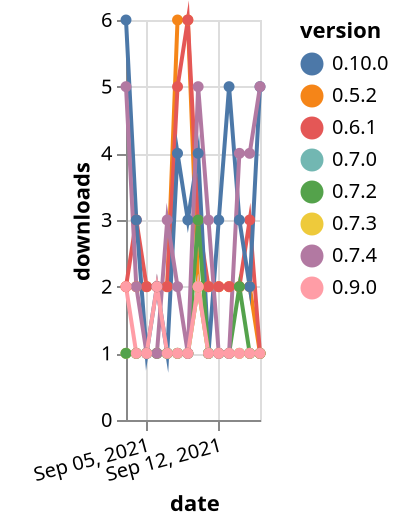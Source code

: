 {"$schema": "https://vega.github.io/schema/vega-lite/v5.json", "description": "A simple bar chart with embedded data.", "data": {"values": [{"date": "2021-09-03", "total": 4235, "delta": 2, "version": "0.5.2"}, {"date": "2021-09-04", "total": 4237, "delta": 2, "version": "0.5.2"}, {"date": "2021-09-05", "total": 4239, "delta": 2, "version": "0.5.2"}, {"date": "2021-09-06", "total": 4241, "delta": 2, "version": "0.5.2"}, {"date": "2021-09-07", "total": 4243, "delta": 2, "version": "0.5.2"}, {"date": "2021-09-08", "total": 4249, "delta": 6, "version": "0.5.2"}, {"date": "2021-09-09", "total": 4255, "delta": 6, "version": "0.5.2"}, {"date": "2021-09-10", "total": 4257, "delta": 2, "version": "0.5.2"}, {"date": "2021-09-11", "total": 4259, "delta": 2, "version": "0.5.2"}, {"date": "2021-09-12", "total": 4261, "delta": 2, "version": "0.5.2"}, {"date": "2021-09-13", "total": 4263, "delta": 2, "version": "0.5.2"}, {"date": "2021-09-14", "total": 4265, "delta": 2, "version": "0.5.2"}, {"date": "2021-09-15", "total": 4267, "delta": 2, "version": "0.5.2"}, {"date": "2021-09-16", "total": 4268, "delta": 1, "version": "0.5.2"}, {"date": "2021-09-03", "total": 376, "delta": 1, "version": "0.7.0"}, {"date": "2021-09-04", "total": 377, "delta": 1, "version": "0.7.0"}, {"date": "2021-09-05", "total": 378, "delta": 1, "version": "0.7.0"}, {"date": "2021-09-06", "total": 379, "delta": 1, "version": "0.7.0"}, {"date": "2021-09-07", "total": 380, "delta": 1, "version": "0.7.0"}, {"date": "2021-09-08", "total": 381, "delta": 1, "version": "0.7.0"}, {"date": "2021-09-09", "total": 382, "delta": 1, "version": "0.7.0"}, {"date": "2021-09-10", "total": 384, "delta": 2, "version": "0.7.0"}, {"date": "2021-09-11", "total": 385, "delta": 1, "version": "0.7.0"}, {"date": "2021-09-12", "total": 386, "delta": 1, "version": "0.7.0"}, {"date": "2021-09-13", "total": 387, "delta": 1, "version": "0.7.0"}, {"date": "2021-09-14", "total": 388, "delta": 1, "version": "0.7.0"}, {"date": "2021-09-15", "total": 389, "delta": 1, "version": "0.7.0"}, {"date": "2021-09-16", "total": 390, "delta": 1, "version": "0.7.0"}, {"date": "2021-09-03", "total": 4041, "delta": 2, "version": "0.6.1"}, {"date": "2021-09-04", "total": 4044, "delta": 3, "version": "0.6.1"}, {"date": "2021-09-05", "total": 4046, "delta": 2, "version": "0.6.1"}, {"date": "2021-09-06", "total": 4048, "delta": 2, "version": "0.6.1"}, {"date": "2021-09-07", "total": 4050, "delta": 2, "version": "0.6.1"}, {"date": "2021-09-08", "total": 4055, "delta": 5, "version": "0.6.1"}, {"date": "2021-09-09", "total": 4061, "delta": 6, "version": "0.6.1"}, {"date": "2021-09-10", "total": 4064, "delta": 3, "version": "0.6.1"}, {"date": "2021-09-11", "total": 4066, "delta": 2, "version": "0.6.1"}, {"date": "2021-09-12", "total": 4068, "delta": 2, "version": "0.6.1"}, {"date": "2021-09-13", "total": 4070, "delta": 2, "version": "0.6.1"}, {"date": "2021-09-14", "total": 4072, "delta": 2, "version": "0.6.1"}, {"date": "2021-09-15", "total": 4075, "delta": 3, "version": "0.6.1"}, {"date": "2021-09-16", "total": 4076, "delta": 1, "version": "0.6.1"}, {"date": "2021-09-03", "total": 49, "delta": 6, "version": "0.10.0"}, {"date": "2021-09-04", "total": 52, "delta": 3, "version": "0.10.0"}, {"date": "2021-09-05", "total": 53, "delta": 1, "version": "0.10.0"}, {"date": "2021-09-06", "total": 55, "delta": 2, "version": "0.10.0"}, {"date": "2021-09-07", "total": 56, "delta": 1, "version": "0.10.0"}, {"date": "2021-09-08", "total": 60, "delta": 4, "version": "0.10.0"}, {"date": "2021-09-09", "total": 63, "delta": 3, "version": "0.10.0"}, {"date": "2021-09-10", "total": 67, "delta": 4, "version": "0.10.0"}, {"date": "2021-09-11", "total": 68, "delta": 1, "version": "0.10.0"}, {"date": "2021-09-12", "total": 71, "delta": 3, "version": "0.10.0"}, {"date": "2021-09-13", "total": 76, "delta": 5, "version": "0.10.0"}, {"date": "2021-09-14", "total": 79, "delta": 3, "version": "0.10.0"}, {"date": "2021-09-15", "total": 81, "delta": 2, "version": "0.10.0"}, {"date": "2021-09-16", "total": 86, "delta": 5, "version": "0.10.0"}, {"date": "2021-09-03", "total": 221, "delta": 1, "version": "0.7.3"}, {"date": "2021-09-04", "total": 222, "delta": 1, "version": "0.7.3"}, {"date": "2021-09-05", "total": 223, "delta": 1, "version": "0.7.3"}, {"date": "2021-09-06", "total": 224, "delta": 1, "version": "0.7.3"}, {"date": "2021-09-07", "total": 225, "delta": 1, "version": "0.7.3"}, {"date": "2021-09-08", "total": 226, "delta": 1, "version": "0.7.3"}, {"date": "2021-09-09", "total": 227, "delta": 1, "version": "0.7.3"}, {"date": "2021-09-10", "total": 229, "delta": 2, "version": "0.7.3"}, {"date": "2021-09-11", "total": 230, "delta": 1, "version": "0.7.3"}, {"date": "2021-09-12", "total": 231, "delta": 1, "version": "0.7.3"}, {"date": "2021-09-13", "total": 232, "delta": 1, "version": "0.7.3"}, {"date": "2021-09-14", "total": 233, "delta": 1, "version": "0.7.3"}, {"date": "2021-09-15", "total": 234, "delta": 1, "version": "0.7.3"}, {"date": "2021-09-16", "total": 235, "delta": 1, "version": "0.7.3"}, {"date": "2021-09-03", "total": 1184, "delta": 1, "version": "0.7.2"}, {"date": "2021-09-04", "total": 1185, "delta": 1, "version": "0.7.2"}, {"date": "2021-09-05", "total": 1186, "delta": 1, "version": "0.7.2"}, {"date": "2021-09-06", "total": 1187, "delta": 1, "version": "0.7.2"}, {"date": "2021-09-07", "total": 1188, "delta": 1, "version": "0.7.2"}, {"date": "2021-09-08", "total": 1189, "delta": 1, "version": "0.7.2"}, {"date": "2021-09-09", "total": 1190, "delta": 1, "version": "0.7.2"}, {"date": "2021-09-10", "total": 1193, "delta": 3, "version": "0.7.2"}, {"date": "2021-09-11", "total": 1194, "delta": 1, "version": "0.7.2"}, {"date": "2021-09-12", "total": 1195, "delta": 1, "version": "0.7.2"}, {"date": "2021-09-13", "total": 1196, "delta": 1, "version": "0.7.2"}, {"date": "2021-09-14", "total": 1198, "delta": 2, "version": "0.7.2"}, {"date": "2021-09-15", "total": 1199, "delta": 1, "version": "0.7.2"}, {"date": "2021-09-16", "total": 1200, "delta": 1, "version": "0.7.2"}, {"date": "2021-09-03", "total": 1000, "delta": 5, "version": "0.7.4"}, {"date": "2021-09-04", "total": 1002, "delta": 2, "version": "0.7.4"}, {"date": "2021-09-05", "total": 1003, "delta": 1, "version": "0.7.4"}, {"date": "2021-09-06", "total": 1004, "delta": 1, "version": "0.7.4"}, {"date": "2021-09-07", "total": 1007, "delta": 3, "version": "0.7.4"}, {"date": "2021-09-08", "total": 1009, "delta": 2, "version": "0.7.4"}, {"date": "2021-09-09", "total": 1010, "delta": 1, "version": "0.7.4"}, {"date": "2021-09-10", "total": 1015, "delta": 5, "version": "0.7.4"}, {"date": "2021-09-11", "total": 1018, "delta": 3, "version": "0.7.4"}, {"date": "2021-09-12", "total": 1019, "delta": 1, "version": "0.7.4"}, {"date": "2021-09-13", "total": 1020, "delta": 1, "version": "0.7.4"}, {"date": "2021-09-14", "total": 1024, "delta": 4, "version": "0.7.4"}, {"date": "2021-09-15", "total": 1028, "delta": 4, "version": "0.7.4"}, {"date": "2021-09-16", "total": 1033, "delta": 5, "version": "0.7.4"}, {"date": "2021-09-03", "total": 26, "delta": 2, "version": "0.9.0"}, {"date": "2021-09-04", "total": 27, "delta": 1, "version": "0.9.0"}, {"date": "2021-09-05", "total": 28, "delta": 1, "version": "0.9.0"}, {"date": "2021-09-06", "total": 30, "delta": 2, "version": "0.9.0"}, {"date": "2021-09-07", "total": 31, "delta": 1, "version": "0.9.0"}, {"date": "2021-09-08", "total": 32, "delta": 1, "version": "0.9.0"}, {"date": "2021-09-09", "total": 33, "delta": 1, "version": "0.9.0"}, {"date": "2021-09-10", "total": 35, "delta": 2, "version": "0.9.0"}, {"date": "2021-09-11", "total": 36, "delta": 1, "version": "0.9.0"}, {"date": "2021-09-12", "total": 37, "delta": 1, "version": "0.9.0"}, {"date": "2021-09-13", "total": 38, "delta": 1, "version": "0.9.0"}, {"date": "2021-09-14", "total": 39, "delta": 1, "version": "0.9.0"}, {"date": "2021-09-15", "total": 40, "delta": 1, "version": "0.9.0"}, {"date": "2021-09-16", "total": 41, "delta": 1, "version": "0.9.0"}]}, "width": "container", "mark": {"type": "line", "point": {"filled": true}}, "encoding": {"x": {"field": "date", "type": "temporal", "timeUnit": "yearmonthdate", "title": "date", "axis": {"labelAngle": -15}}, "y": {"field": "delta", "type": "quantitative", "title": "downloads"}, "color": {"field": "version", "type": "nominal"}, "tooltip": {"field": "delta"}}}